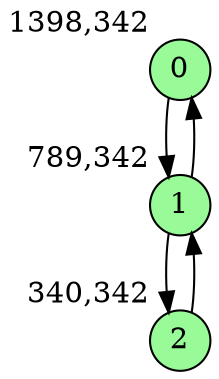 digraph G {
graph [bgcolor=white]
node [shape=circle, style = filled, fillcolor=white,fixedsize=true, width=0.4, height=0.3 ]
0[xlabel="1398,342", pos = "16.5313,0!", fillcolor=palegreen ];
1[xlabel="789,342", pos = "7.01563,0!", fillcolor=palegreen ];
2[xlabel="340,342", pos = "0,0!", fillcolor=palegreen ];
0->1 ;
1->0 ;
1->2 ;
2->1 ;
}
